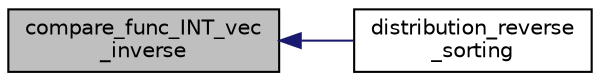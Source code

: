 digraph "compare_func_INT_vec_inverse"
{
  edge [fontname="Helvetica",fontsize="10",labelfontname="Helvetica",labelfontsize="10"];
  node [fontname="Helvetica",fontsize="10",shape=record];
  rankdir="LR";
  Node4 [label="compare_func_INT_vec\l_inverse",height=0.2,width=0.4,color="black", fillcolor="grey75", style="filled", fontcolor="black"];
  Node4 -> Node5 [dir="back",color="midnightblue",fontsize="10",style="solid",fontname="Helvetica"];
  Node5 [label="distribution_reverse\l_sorting",height=0.2,width=0.4,color="black", fillcolor="white", style="filled",URL="$d1/d08/tdo__refine_8_c.html#ab1b26f0f68b898ac92a61a98209a73d6"];
}
